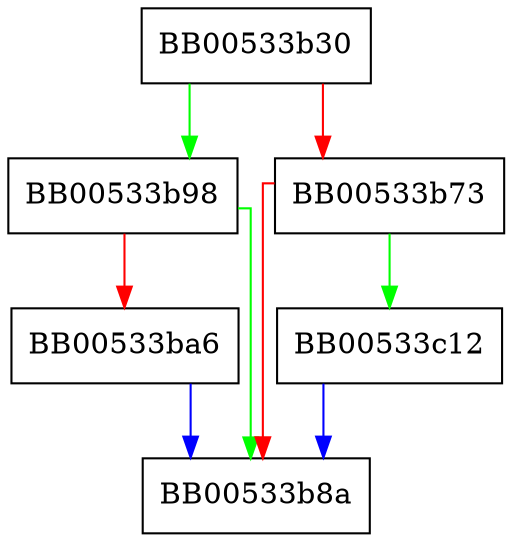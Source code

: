 digraph BIO_accept_ex {
  node [shape="box"];
  graph [splines=ortho];
  BB00533b30 -> BB00533b98 [color="green"];
  BB00533b30 -> BB00533b73 [color="red"];
  BB00533b73 -> BB00533c12 [color="green"];
  BB00533b73 -> BB00533b8a [color="red"];
  BB00533b98 -> BB00533b8a [color="green"];
  BB00533b98 -> BB00533ba6 [color="red"];
  BB00533ba6 -> BB00533b8a [color="blue"];
  BB00533c12 -> BB00533b8a [color="blue"];
}